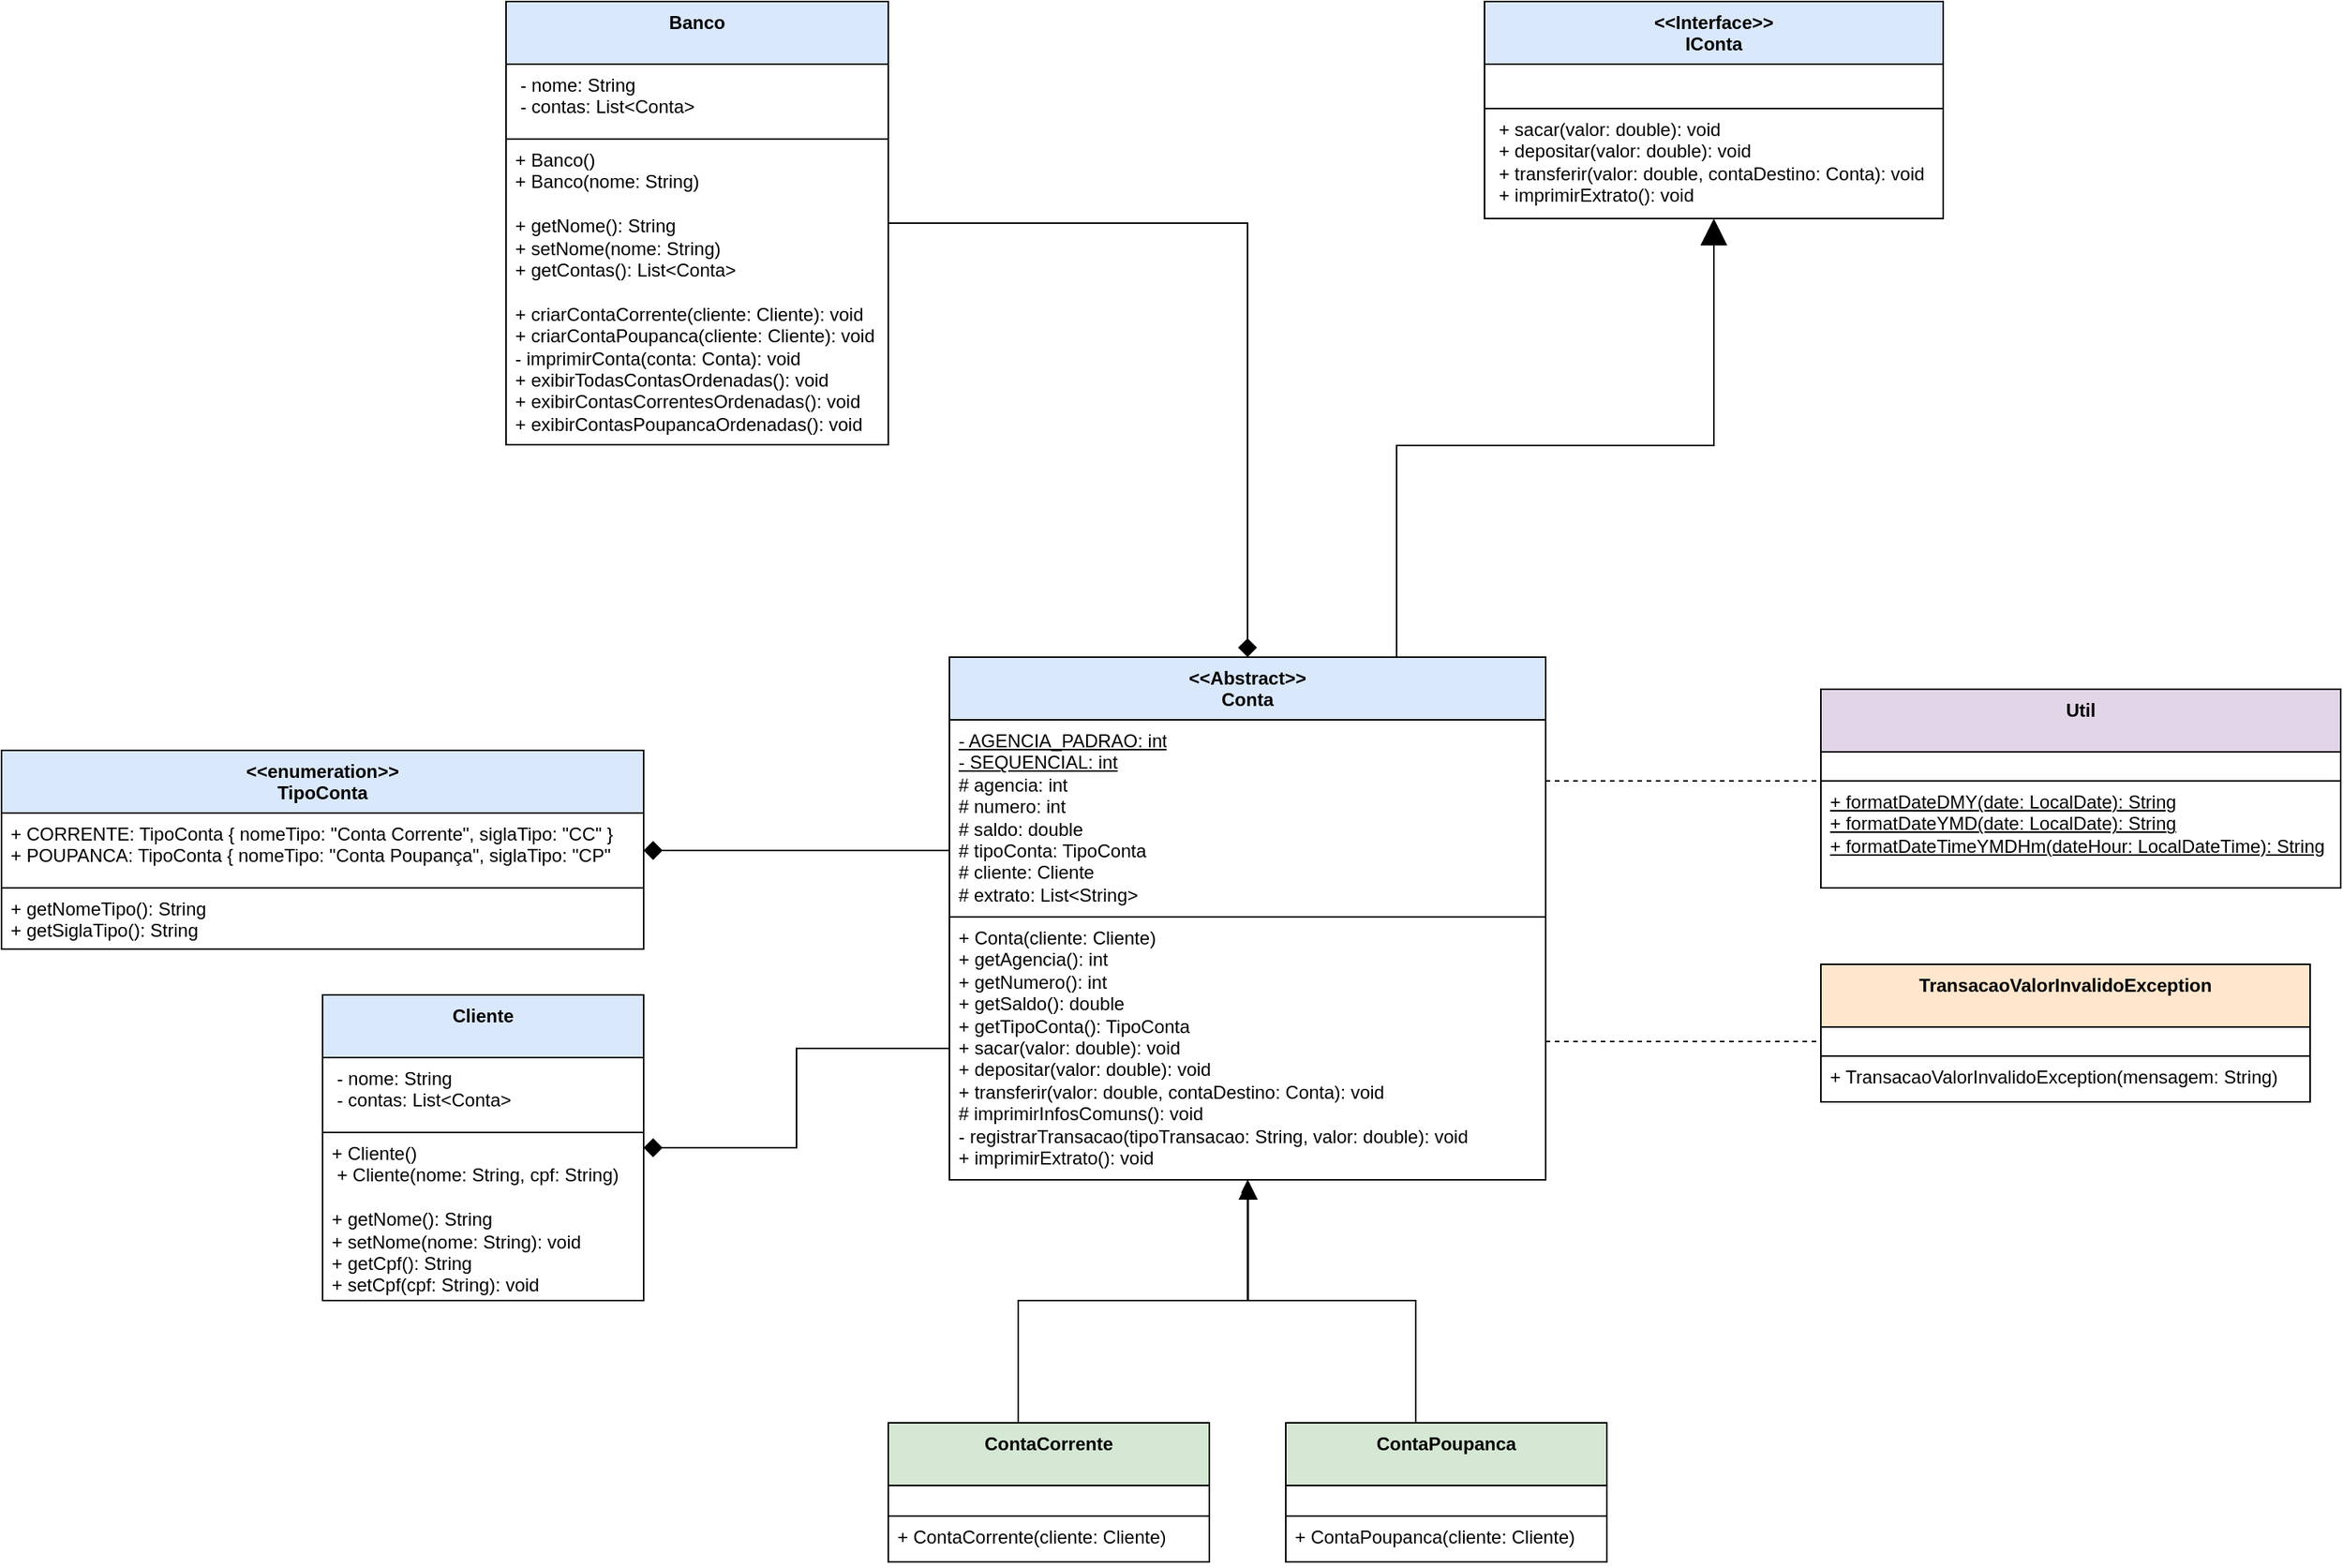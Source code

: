<mxfile version="24.4.10" type="github" pages="2">
  <diagram name="DiagramaClasse" id="pmS37FegWkZ4OjzUuT7X">
    <mxGraphModel dx="1753" dy="457" grid="1" gridSize="10" guides="1" tooltips="1" connect="1" arrows="1" fold="1" page="1" pageScale="1" pageWidth="827" pageHeight="1169" math="0" shadow="0">
      <root>
        <mxCell id="0" />
        <mxCell id="1" parent="0" />
        <mxCell id="Iz3fUWLxny62lslNVELn-3" style="edgeStyle=orthogonalEdgeStyle;rounded=0;orthogonalLoop=1;jettySize=auto;html=1;endArrow=block;endFill=1;endSize=15;startSize=10;exitX=0.75;exitY=0;exitDx=0;exitDy=0;" edge="1" parent="1" source="UAUGisvtbvzVeDEndJqw-1" target="UAUGisvtbvzVeDEndJqw-4">
          <mxGeometry relative="1" as="geometry" />
        </mxCell>
        <mxCell id="UAUGisvtbvzVeDEndJqw-1" value="&amp;lt;&amp;lt;Abstract&amp;gt;&amp;gt;&lt;br&gt;Conta" style="swimlane;fontStyle=1;align=center;verticalAlign=top;childLayout=stackLayout;horizontal=1;startSize=41;horizontalStack=0;resizeParent=1;resizeParentMax=0;resizeLast=0;collapsible=1;marginBottom=0;whiteSpace=wrap;html=1;fillColor=#dae8fc;strokeColor=#000000;" vertex="1" parent="1">
          <mxGeometry x="440" y="499" width="390" height="342" as="geometry" />
        </mxCell>
        <mxCell id="UAUGisvtbvzVeDEndJqw-2" value="&lt;u&gt;- AGENCIA_PADRAO: int&lt;br&gt;- SEQUENCIAL: int&lt;/u&gt;&lt;br&gt;# agencia: int&lt;br&gt;# numero: int&lt;div&gt;# saldo: double&lt;/div&gt;&lt;div&gt;# tipoConta: TipoConta&lt;br&gt;&lt;div&gt;# cliente: Cliente&lt;/div&gt;&lt;div&gt;# extrato: List&amp;lt;String&amp;gt;&lt;/div&gt;&lt;/div&gt;" style="text;strokeColor=#000000;fillColor=default;align=left;verticalAlign=top;spacingLeft=4;spacingRight=4;overflow=hidden;rotatable=0;points=[[0,0.5],[1,0.5]];portConstraint=eastwest;whiteSpace=wrap;html=1;" vertex="1" parent="UAUGisvtbvzVeDEndJqw-1">
          <mxGeometry y="41" width="390" height="129" as="geometry" />
        </mxCell>
        <mxCell id="UAUGisvtbvzVeDEndJqw-3" value="  + Conta(cliente: Cliente)&lt;br&gt;  + getAgencia(): int&lt;br&gt;  + getNumero(): int&lt;br&gt;  + getSaldo(): double&lt;br&gt;  + getTipoConta(): TipoConta&lt;br&gt;  + sacar(valor: double): void&lt;br&gt;  + depositar(valor: double): void&lt;br&gt;  + transferir(valor: double, contaDestino: Conta): void&lt;br&gt;# imprimirInfosComuns(): void&lt;br&gt;- registrarTransacao(tipoTransacao: String, valor: double): void&amp;nbsp;&lt;br&gt;  + imprimirExtrato(): void&lt;div&gt;&lt;br&gt;&lt;/div&gt;" style="text;strokeColor=#000000;fillColor=default;align=left;verticalAlign=top;spacingLeft=4;spacingRight=4;overflow=hidden;rotatable=0;points=[[0,0.5],[1,0.5]];portConstraint=eastwest;whiteSpace=wrap;html=1;" vertex="1" parent="UAUGisvtbvzVeDEndJqw-1">
          <mxGeometry y="170" width="390" height="172" as="geometry" />
        </mxCell>
        <mxCell id="UAUGisvtbvzVeDEndJqw-4" value="&amp;lt;&amp;lt;Interface&amp;gt;&amp;gt;&lt;br&gt;IConta" style="swimlane;fontStyle=1;align=center;verticalAlign=top;childLayout=stackLayout;horizontal=1;startSize=41;horizontalStack=0;resizeParent=1;resizeParentMax=0;resizeLast=0;collapsible=1;marginBottom=0;whiteSpace=wrap;html=1;fillColor=#dae8fc;strokeColor=#000000;" vertex="1" parent="1">
          <mxGeometry x="790" y="70" width="300" height="142" as="geometry" />
        </mxCell>
        <mxCell id="UAUGisvtbvzVeDEndJqw-5" value="" style="text;strokeColor=#000000;fillColor=default;align=left;verticalAlign=top;spacingLeft=4;spacingRight=4;overflow=hidden;rotatable=0;points=[[0,0.5],[1,0.5]];portConstraint=eastwest;whiteSpace=wrap;html=1;" vertex="1" parent="UAUGisvtbvzVeDEndJqw-4">
          <mxGeometry y="41" width="300" height="29" as="geometry" />
        </mxCell>
        <mxCell id="UAUGisvtbvzVeDEndJqw-6" value="&lt;div&gt;&amp;nbsp;+ sacar(valor: double): void&amp;nbsp;&lt;/div&gt;&lt;div&gt;&amp;nbsp;+ depositar(valor: double): void&amp;nbsp;&lt;/div&gt;&lt;div&gt;&amp;nbsp;+ transferir(valor: double, contaDestino: Conta): void&amp;nbsp;&lt;/div&gt;&lt;div&gt;&amp;nbsp;+ imprimirExtrato(): void&lt;br&gt;&lt;/div&gt;" style="text;strokeColor=#000000;fillColor=default;align=left;verticalAlign=top;spacingLeft=4;spacingRight=4;overflow=hidden;rotatable=0;points=[[0,0.5],[1,0.5]];portConstraint=eastwest;whiteSpace=wrap;html=1;" vertex="1" parent="UAUGisvtbvzVeDEndJqw-4">
          <mxGeometry y="70" width="300" height="72" as="geometry" />
        </mxCell>
        <mxCell id="UAUGisvtbvzVeDEndJqw-7" value="&amp;lt;&amp;lt;enumeration&amp;gt;&amp;gt;&lt;br&gt;TipoConta" style="swimlane;fontStyle=1;align=center;verticalAlign=top;childLayout=stackLayout;horizontal=1;startSize=41;horizontalStack=0;resizeParent=1;resizeParentMax=0;resizeLast=0;collapsible=1;marginBottom=0;whiteSpace=wrap;html=1;fillColor=#dae8fc;strokeColor=#000000;" vertex="1" parent="1">
          <mxGeometry x="-180" y="560" width="420" height="130" as="geometry" />
        </mxCell>
        <mxCell id="UAUGisvtbvzVeDEndJqw-8" value="+ CORRENTE: TipoConta { nomeTipo: &quot;Conta Corrente&quot;, siglaTipo: &quot;CC&quot; }&lt;br&gt;  + POUPANCA: TipoConta { nomeTipo: &quot;Conta Poupança&quot;, siglaTipo: &quot;CP&quot;&amp;nbsp;" style="text;strokeColor=#000000;fillColor=default;align=left;verticalAlign=top;spacingLeft=4;spacingRight=4;overflow=hidden;rotatable=0;points=[[0,0.5],[1,0.5]];portConstraint=eastwest;whiteSpace=wrap;html=1;" vertex="1" parent="UAUGisvtbvzVeDEndJqw-7">
          <mxGeometry y="41" width="420" height="49" as="geometry" />
        </mxCell>
        <mxCell id="UAUGisvtbvzVeDEndJqw-9" value="&lt;div&gt;+ getNomeTipo(): String&amp;nbsp;&lt;/div&gt;&lt;div&gt;+ getSiglaTipo(): String&lt;br&gt;&lt;/div&gt;" style="text;strokeColor=#000000;fillColor=default;align=left;verticalAlign=top;spacingLeft=4;spacingRight=4;overflow=hidden;rotatable=0;points=[[0,0.5],[1,0.5]];portConstraint=eastwest;whiteSpace=wrap;html=1;" vertex="1" parent="UAUGisvtbvzVeDEndJqw-7">
          <mxGeometry y="90" width="420" height="40" as="geometry" />
        </mxCell>
        <mxCell id="Iz3fUWLxny62lslNVELn-1" style="edgeStyle=orthogonalEdgeStyle;rounded=0;orthogonalLoop=1;jettySize=auto;html=1;entryX=0.5;entryY=0;entryDx=0;entryDy=0;endArrow=diamond;endFill=1;startSize=6;endSize=10;" edge="1" parent="1" source="UAUGisvtbvzVeDEndJqw-10" target="UAUGisvtbvzVeDEndJqw-1">
          <mxGeometry relative="1" as="geometry" />
        </mxCell>
        <mxCell id="UAUGisvtbvzVeDEndJqw-10" value="Banco" style="swimlane;fontStyle=1;align=center;verticalAlign=top;childLayout=stackLayout;horizontal=1;startSize=41;horizontalStack=0;resizeParent=1;resizeParentMax=0;resizeLast=0;collapsible=1;marginBottom=0;whiteSpace=wrap;html=1;fillColor=#dae8fc;strokeColor=#000000;" vertex="1" parent="1">
          <mxGeometry x="150" y="70" width="250" height="290" as="geometry" />
        </mxCell>
        <mxCell id="UAUGisvtbvzVeDEndJqw-11" value="&amp;nbsp;- nome: String&amp;nbsp;&lt;div&gt;&amp;nbsp;- contas: List&amp;lt;Conta&amp;gt;&lt;/div&gt;" style="text;strokeColor=#000000;fillColor=default;align=left;verticalAlign=top;spacingLeft=4;spacingRight=4;overflow=hidden;rotatable=0;points=[[0,0.5],[1,0.5]];portConstraint=eastwest;whiteSpace=wrap;html=1;" vertex="1" parent="UAUGisvtbvzVeDEndJqw-10">
          <mxGeometry y="41" width="250" height="49" as="geometry" />
        </mxCell>
        <mxCell id="UAUGisvtbvzVeDEndJqw-12" value="&lt;div&gt;+ Banco()&lt;br&gt;  + Banco(nome: String)&lt;br&gt;  &lt;br&gt;  + getNome(): String&lt;br&gt;  + setNome(nome: String)&lt;br&gt;  + getContas(): List&amp;lt;Conta&amp;gt;&lt;br&gt;&lt;br&gt;  + criarContaCorrente(cliente: Cliente): void&lt;br&gt;  + criarContaPoupanca(cliente: Cliente): void&lt;br&gt;- imprimirConta(conta: Conta): void&lt;br&gt;  + exibirTodasContasOrdenadas(): void&lt;br&gt;  + exibirContasCorrentesOrdenadas(): void&lt;br&gt;  + exibirContasPoupancaOrdenadas(): void&lt;br&gt;&lt;/div&gt;" style="text;strokeColor=#000000;fillColor=default;align=left;verticalAlign=top;spacingLeft=4;spacingRight=4;overflow=hidden;rotatable=0;points=[[0,0.5],[1,0.5]];portConstraint=eastwest;whiteSpace=wrap;html=1;" vertex="1" parent="UAUGisvtbvzVeDEndJqw-10">
          <mxGeometry y="90" width="250" height="200" as="geometry" />
        </mxCell>
        <mxCell id="UAUGisvtbvzVeDEndJqw-13" value="ContaCorrente" style="swimlane;fontStyle=1;align=center;verticalAlign=top;childLayout=stackLayout;horizontal=1;startSize=41;horizontalStack=0;resizeParent=1;resizeParentMax=0;resizeLast=0;collapsible=1;marginBottom=0;whiteSpace=wrap;html=1;fillColor=#d5e8d4;strokeColor=#000000;" vertex="1" parent="1">
          <mxGeometry x="400" y="1000" width="210" height="91" as="geometry" />
        </mxCell>
        <mxCell id="UAUGisvtbvzVeDEndJqw-14" value="" style="text;strokeColor=#000000;fillColor=default;align=left;verticalAlign=top;spacingLeft=4;spacingRight=4;overflow=hidden;rotatable=0;points=[[0,0.5],[1,0.5]];portConstraint=eastwest;whiteSpace=wrap;html=1;" vertex="1" parent="UAUGisvtbvzVeDEndJqw-13">
          <mxGeometry y="41" width="210" height="20" as="geometry" />
        </mxCell>
        <mxCell id="UAUGisvtbvzVeDEndJqw-15" value="&lt;div&gt;+ ContaCorrente(cliente: Cliente)&lt;br&gt;&lt;/div&gt;" style="text;strokeColor=#000000;fillColor=default;align=left;verticalAlign=top;spacingLeft=4;spacingRight=4;overflow=hidden;rotatable=0;points=[[0,0.5],[1,0.5]];portConstraint=eastwest;whiteSpace=wrap;html=1;" vertex="1" parent="UAUGisvtbvzVeDEndJqw-13">
          <mxGeometry y="61" width="210" height="30" as="geometry" />
        </mxCell>
        <mxCell id="UAUGisvtbvzVeDEndJqw-16" style="edgeStyle=orthogonalEdgeStyle;rounded=0;orthogonalLoop=1;jettySize=auto;html=1;entryX=0.5;entryY=1;entryDx=0;entryDy=0;endArrow=block;endFill=1;strokeColor=#000000;" edge="1" parent="1" source="UAUGisvtbvzVeDEndJqw-17" target="UAUGisvtbvzVeDEndJqw-1">
          <mxGeometry relative="1" as="geometry">
            <Array as="points">
              <mxPoint x="745" y="920" />
              <mxPoint x="635" y="920" />
            </Array>
          </mxGeometry>
        </mxCell>
        <mxCell id="UAUGisvtbvzVeDEndJqw-17" value="ContaPoupanca" style="swimlane;fontStyle=1;align=center;verticalAlign=top;childLayout=stackLayout;horizontal=1;startSize=41;horizontalStack=0;resizeParent=1;resizeParentMax=0;resizeLast=0;collapsible=1;marginBottom=0;whiteSpace=wrap;html=1;fillColor=#d5e8d4;strokeColor=#000000;" vertex="1" parent="1">
          <mxGeometry x="660" y="1000" width="210" height="91" as="geometry" />
        </mxCell>
        <mxCell id="UAUGisvtbvzVeDEndJqw-18" value="" style="text;strokeColor=#000000;fillColor=default;align=left;verticalAlign=top;spacingLeft=4;spacingRight=4;overflow=hidden;rotatable=0;points=[[0,0.5],[1,0.5]];portConstraint=eastwest;whiteSpace=wrap;html=1;" vertex="1" parent="UAUGisvtbvzVeDEndJqw-17">
          <mxGeometry y="41" width="210" height="20" as="geometry" />
        </mxCell>
        <mxCell id="UAUGisvtbvzVeDEndJqw-19" value="&lt;div&gt;+ ContaPoupanca(cliente: Cliente)&lt;br&gt;&lt;/div&gt;" style="text;strokeColor=#000000;fillColor=default;align=left;verticalAlign=top;spacingLeft=4;spacingRight=4;overflow=hidden;rotatable=0;points=[[0,0.5],[1,0.5]];portConstraint=eastwest;whiteSpace=wrap;html=1;" vertex="1" parent="UAUGisvtbvzVeDEndJqw-17">
          <mxGeometry y="61" width="210" height="30" as="geometry" />
        </mxCell>
        <mxCell id="UAUGisvtbvzVeDEndJqw-20" value="TransacaoValorInvalidoException" style="swimlane;fontStyle=1;align=center;verticalAlign=top;childLayout=stackLayout;horizontal=1;startSize=41;horizontalStack=0;resizeParent=1;resizeParentMax=0;resizeLast=0;collapsible=1;marginBottom=0;whiteSpace=wrap;html=1;fillColor=#ffe6cc;strokeColor=#000000;" vertex="1" parent="1">
          <mxGeometry x="1010" y="700" width="320" height="90" as="geometry" />
        </mxCell>
        <mxCell id="UAUGisvtbvzVeDEndJqw-21" value="" style="text;strokeColor=#000000;fillColor=default;align=left;verticalAlign=top;spacingLeft=4;spacingRight=4;overflow=hidden;rotatable=0;points=[[0,0.5],[1,0.5]];portConstraint=eastwest;whiteSpace=wrap;html=1;" vertex="1" parent="UAUGisvtbvzVeDEndJqw-20">
          <mxGeometry y="41" width="320" height="19" as="geometry" />
        </mxCell>
        <mxCell id="UAUGisvtbvzVeDEndJqw-22" value="&lt;div&gt;+ TransacaoValorInvalidoException(mensagem: String)&lt;br&gt;&lt;/div&gt;" style="text;strokeColor=#000000;fillColor=default;align=left;verticalAlign=top;spacingLeft=4;spacingRight=4;overflow=hidden;rotatable=0;points=[[0,0.5],[1,0.5]];portConstraint=eastwest;whiteSpace=wrap;html=1;" vertex="1" parent="UAUGisvtbvzVeDEndJqw-20">
          <mxGeometry y="60" width="320" height="30" as="geometry" />
        </mxCell>
        <mxCell id="UAUGisvtbvzVeDEndJqw-23" value="Util" style="swimlane;fontStyle=1;align=center;verticalAlign=top;childLayout=stackLayout;horizontal=1;startSize=41;horizontalStack=0;resizeParent=1;resizeParentMax=0;resizeLast=0;collapsible=1;marginBottom=0;whiteSpace=wrap;html=1;fillColor=#e1d5e7;strokeColor=#000000;" vertex="1" parent="1">
          <mxGeometry x="1010" y="520" width="340" height="130" as="geometry" />
        </mxCell>
        <mxCell id="UAUGisvtbvzVeDEndJqw-24" value="" style="text;strokeColor=#000000;fillColor=default;align=left;verticalAlign=top;spacingLeft=4;spacingRight=4;overflow=hidden;rotatable=0;points=[[0,0.5],[1,0.5]];portConstraint=eastwest;whiteSpace=wrap;html=1;" vertex="1" parent="UAUGisvtbvzVeDEndJqw-23">
          <mxGeometry y="41" width="340" height="19" as="geometry" />
        </mxCell>
        <mxCell id="UAUGisvtbvzVeDEndJqw-25" value="&lt;div&gt;&lt;u&gt;  + formatDateDMY(date: LocalDate): String&lt;br&gt;  + formatDateYMD(date: LocalDate): String&lt;br&gt;  + formatDateTimeYMDHm(dateHour: LocalDateTime): String&lt;/u&gt;&lt;br&gt;&lt;/div&gt;" style="text;strokeColor=#000000;fillColor=default;align=left;verticalAlign=top;spacingLeft=4;spacingRight=4;overflow=hidden;rotatable=0;points=[[0,0.5],[1,0.5]];portConstraint=eastwest;whiteSpace=wrap;html=1;" vertex="1" parent="UAUGisvtbvzVeDEndJqw-23">
          <mxGeometry y="60" width="340" height="70" as="geometry" />
        </mxCell>
        <mxCell id="UAUGisvtbvzVeDEndJqw-26" style="edgeStyle=orthogonalEdgeStyle;rounded=0;orthogonalLoop=1;jettySize=auto;html=1;endArrow=block;endFill=1;exitX=0.5;exitY=0;exitDx=0;exitDy=0;entryX=0.501;entryY=1.002;entryDx=0;entryDy=0;entryPerimeter=0;strokeColor=#000000;startSize=10;endSize=10;" edge="1" parent="1" source="UAUGisvtbvzVeDEndJqw-13" target="UAUGisvtbvzVeDEndJqw-3">
          <mxGeometry relative="1" as="geometry">
            <mxPoint x="635" y="850" as="targetPoint" />
            <Array as="points">
              <mxPoint x="485" y="920" />
              <mxPoint x="635" y="920" />
            </Array>
          </mxGeometry>
        </mxCell>
        <mxCell id="OoDdXb8SlAKClrERTj6c-1" value="Cliente" style="swimlane;fontStyle=1;align=center;verticalAlign=top;childLayout=stackLayout;horizontal=1;startSize=41;horizontalStack=0;resizeParent=1;resizeParentMax=0;resizeLast=0;collapsible=1;marginBottom=0;whiteSpace=wrap;html=1;fillColor=#dae8fc;strokeColor=#000000;" vertex="1" parent="1">
          <mxGeometry x="30" y="720" width="210" height="200" as="geometry" />
        </mxCell>
        <mxCell id="OoDdXb8SlAKClrERTj6c-2" value="&amp;nbsp;- nome: String&amp;nbsp;&lt;div&gt;&amp;nbsp;- contas: List&amp;lt;Conta&amp;gt;&lt;/div&gt;" style="text;strokeColor=#000000;fillColor=default;align=left;verticalAlign=top;spacingLeft=4;spacingRight=4;overflow=hidden;rotatable=0;points=[[0,0.5],[1,0.5]];portConstraint=eastwest;whiteSpace=wrap;html=1;" vertex="1" parent="OoDdXb8SlAKClrERTj6c-1">
          <mxGeometry y="41" width="210" height="49" as="geometry" />
        </mxCell>
        <mxCell id="OoDdXb8SlAKClrERTj6c-3" value="&lt;div&gt;+ Cliente()&amp;nbsp;&lt;/div&gt;&lt;div&gt;&amp;nbsp;+ Cliente(nome: String, cpf: String)&amp;nbsp;&lt;/div&gt;&lt;div&gt;&lt;br&gt;&lt;/div&gt;&lt;div&gt;+ getNome(): String&amp;nbsp;&lt;/div&gt;&lt;div&gt;+ setNome(nome: String): void&amp;nbsp;&lt;/div&gt;&lt;div&gt;+ getCpf(): String&amp;nbsp;&lt;/div&gt;&lt;div&gt;+ setCpf(cpf: String): void&lt;br&gt;&lt;/div&gt;" style="text;strokeColor=#000000;fillColor=default;align=left;verticalAlign=top;spacingLeft=4;spacingRight=4;overflow=hidden;rotatable=0;points=[[0,0.5],[1,0.5]];portConstraint=eastwest;whiteSpace=wrap;html=1;" vertex="1" parent="OoDdXb8SlAKClrERTj6c-1">
          <mxGeometry y="90" width="210" height="110" as="geometry" />
        </mxCell>
        <mxCell id="Iz3fUWLxny62lslNVELn-2" style="edgeStyle=elbowEdgeStyle;rounded=0;orthogonalLoop=1;jettySize=auto;html=1;endArrow=diamond;endFill=1;elbow=vertical;startSize=10;endSize=10;" edge="1" parent="1" source="UAUGisvtbvzVeDEndJqw-2" target="UAUGisvtbvzVeDEndJqw-8">
          <mxGeometry relative="1" as="geometry" />
        </mxCell>
        <mxCell id="Iz3fUWLxny62lslNVELn-4" style="edgeStyle=orthogonalEdgeStyle;rounded=0;orthogonalLoop=1;jettySize=auto;html=1;entryX=1;entryY=0.5;entryDx=0;entryDy=0;endSize=10;endArrow=diamond;endFill=1;" edge="1" parent="1" source="UAUGisvtbvzVeDEndJqw-3" target="OoDdXb8SlAKClrERTj6c-1">
          <mxGeometry relative="1" as="geometry" />
        </mxCell>
        <mxCell id="Iz3fUWLxny62lslNVELn-5" style="rounded=0;orthogonalLoop=1;jettySize=auto;html=1;dashed=1;endArrow=none;endFill=0;edgeStyle=elbowEdgeStyle;elbow=vertical;" edge="1" parent="1" source="UAUGisvtbvzVeDEndJqw-2">
          <mxGeometry relative="1" as="geometry">
            <mxPoint x="1010" y="580" as="targetPoint" />
          </mxGeometry>
        </mxCell>
        <mxCell id="Iz3fUWLxny62lslNVELn-7" style="edgeStyle=elbowEdgeStyle;rounded=0;orthogonalLoop=1;jettySize=auto;html=1;elbow=vertical;dashed=1;endArrow=none;endFill=0;" edge="1" parent="1" source="UAUGisvtbvzVeDEndJqw-3" target="UAUGisvtbvzVeDEndJqw-21">
          <mxGeometry relative="1" as="geometry" />
        </mxCell>
      </root>
    </mxGraphModel>
  </diagram>
  <diagram id="w2b0SIkfvZ_zoWWYfw2m" name="DiagramaPacote">
    <mxGraphModel dx="1600" dy="789" grid="1" gridSize="10" guides="1" tooltips="1" connect="1" arrows="1" fold="1" page="1" pageScale="1" pageWidth="827" pageHeight="1169" math="0" shadow="0">
      <root>
        <mxCell id="0" />
        <mxCell id="1" parent="0" />
        <mxCell id="pbUJR3_qthjZiSbWCIIP-6" value="model" style="shape=folder;fontStyle=1;tabWidth=110;tabHeight=30;tabPosition=left;html=1;boundedLbl=1;labelInHeader=1;container=1;collapsible=0;whiteSpace=wrap;fillColor=#dae8fc;strokeColor=#000000;" vertex="1" parent="1">
          <mxGeometry x="30" y="170" width="320" height="210" as="geometry" />
        </mxCell>
        <mxCell id="pbUJR3_qthjZiSbWCIIP-7" value="&lt;ul&gt;&lt;li&gt;Banco&lt;/li&gt;&lt;li style=&quot;&quot;&gt;Cliente&lt;/li&gt;&lt;li style=&quot;&quot;&gt;Conta&lt;/li&gt;&lt;li style=&quot;&quot;&gt;IConta&lt;/li&gt;&lt;li style=&quot;&quot;&gt;TipoConta&lt;/li&gt;&lt;/ul&gt;" style="html=1;strokeColor=none;resizeWidth=1;resizeHeight=1;fillColor=none;part=1;connectable=0;allowArrows=0;deletable=0;whiteSpace=wrap;align=left;" vertex="1" parent="pbUJR3_qthjZiSbWCIIP-6">
          <mxGeometry width="166.957" height="147" relative="1" as="geometry">
            <mxPoint y="30" as="offset" />
          </mxGeometry>
        </mxCell>
        <mxCell id="pbUJR3_qthjZiSbWCIIP-8" value="exception" style="shape=folder;fontStyle=1;tabWidth=110;tabHeight=30;tabPosition=left;html=1;boundedLbl=1;labelInHeader=1;container=1;collapsible=0;whiteSpace=wrap;fillColor=#ffe6cc;strokeColor=#000000;" vertex="1" parent="pbUJR3_qthjZiSbWCIIP-6">
          <mxGeometry x="140" y="60" width="150" height="100" as="geometry" />
        </mxCell>
        <mxCell id="pbUJR3_qthjZiSbWCIIP-9" value="TransacaoValorInvalido" style="html=1;strokeColor=#000000;resizeWidth=1;resizeHeight=1;fillColor=none;part=1;connectable=0;allowArrows=0;deletable=0;whiteSpace=wrap;" vertex="1" parent="pbUJR3_qthjZiSbWCIIP-8">
          <mxGeometry width="150" height="70" relative="1" as="geometry">
            <mxPoint y="30" as="offset" />
          </mxGeometry>
        </mxCell>
        <mxCell id="QXGj1rDxsjloVrJJdMTK-1" style="edgeStyle=orthogonalEdgeStyle;rounded=0;orthogonalLoop=1;jettySize=auto;html=1;endArrow=block;endFill=1;" edge="1" parent="1" source="pbUJR3_qthjZiSbWCIIP-10" target="pbUJR3_qthjZiSbWCIIP-6">
          <mxGeometry relative="1" as="geometry" />
        </mxCell>
        <mxCell id="pbUJR3_qthjZiSbWCIIP-10" value="service" style="shape=folder;fontStyle=1;tabWidth=110;tabHeight=30;tabPosition=left;html=1;boundedLbl=1;labelInHeader=1;container=1;collapsible=0;whiteSpace=wrap;fillColor=#d5e8d4;strokeColor=#000000;" vertex="1" parent="1">
          <mxGeometry x="500" y="200" width="270" height="150" as="geometry" />
        </mxCell>
        <mxCell id="pbUJR3_qthjZiSbWCIIP-11" value="&lt;ul&gt;&lt;li&gt;ContaCorrente&lt;/li&gt;&lt;li&gt;ContaPoupanca&lt;/li&gt;&lt;/ul&gt;" style="html=1;strokeColor=#000000;resizeWidth=1;resizeHeight=1;fillColor=none;part=1;connectable=0;allowArrows=0;deletable=0;whiteSpace=wrap;align=left;" vertex="1" parent="pbUJR3_qthjZiSbWCIIP-10">
          <mxGeometry width="270" height="120" relative="1" as="geometry">
            <mxPoint y="30" as="offset" />
          </mxGeometry>
        </mxCell>
        <mxCell id="pbUJR3_qthjZiSbWCIIP-12" value="util" style="shape=folder;fontStyle=1;tabWidth=110;tabHeight=30;tabPosition=left;html=1;boundedLbl=1;labelInHeader=1;container=1;collapsible=0;whiteSpace=wrap;fillColor=#e1d5e7;strokeColor=#000000;" vertex="1" parent="1">
          <mxGeometry x="160" y="440" width="150" height="100" as="geometry" />
        </mxCell>
        <mxCell id="pbUJR3_qthjZiSbWCIIP-13" value="Util" style="html=1;strokeColor=#000000;resizeWidth=1;resizeHeight=1;fillColor=none;part=1;connectable=0;allowArrows=0;deletable=0;whiteSpace=wrap;" vertex="1" parent="pbUJR3_qthjZiSbWCIIP-12">
          <mxGeometry width="150" height="70" relative="1" as="geometry">
            <mxPoint y="30" as="offset" />
          </mxGeometry>
        </mxCell>
        <mxCell id="QXGj1rDxsjloVrJJdMTK-3" style="rounded=0;orthogonalLoop=1;jettySize=auto;html=1;entryX=0;entryY=0;entryDx=55;entryDy=0;entryPerimeter=0;dashed=1;endArrow=none;endFill=0;edgeStyle=elbowEdgeStyle;" edge="1" parent="1" source="pbUJR3_qthjZiSbWCIIP-6" target="pbUJR3_qthjZiSbWCIIP-12">
          <mxGeometry relative="1" as="geometry" />
        </mxCell>
      </root>
    </mxGraphModel>
  </diagram>
</mxfile>
